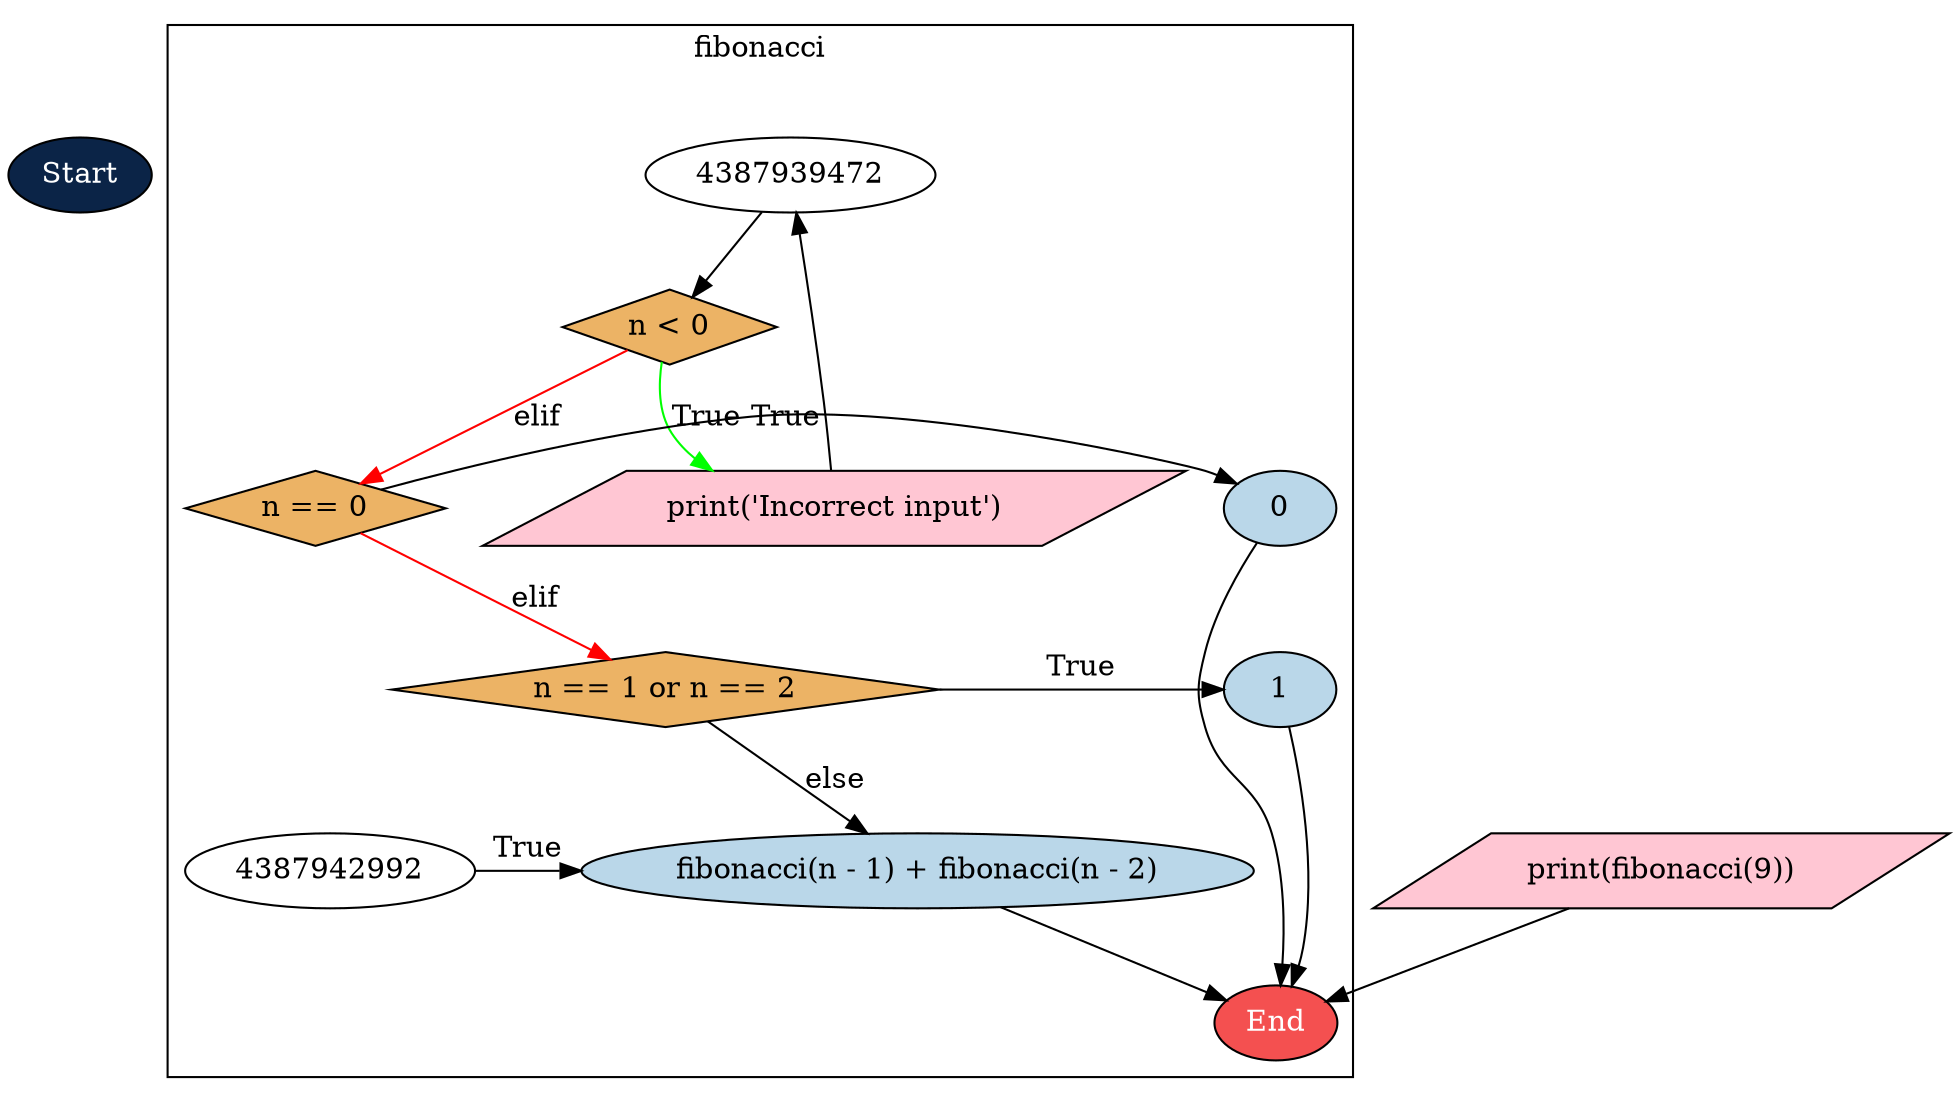 digraph my_graph {
bgcolor="white"
4387941968 [shape=ellipse] [label="Start"] [type="START"] [style=filled fillcolor="#0B2447" fontcolor=white]
4387939472
4387942352 [shape=diamond] [label="n < 0"] [type="CONDITIONS"] [style=filled fillcolor="#ECB365" fontcolor=black]
4387942480 [shape=parallelogram] [label="print('Incorrect input')"] [type="STATEMENT"] [style=filled fillcolor="#FFC6D3" fontcolor=black]
4387942672 [shape=diamond] [label="n == 0"] [type="CONDITIONS"] [style=filled fillcolor="#ECB365" fontcolor=black]
4387942416 [shape=ellipse] [label="0"] [type="RETURN"] [style=filled fillcolor="#BAD7E9" fontcolor=black]
4387942864 [shape=diamond] [label="n == 1 or n == 2"] [type="CONDITIONS"] [style=filled fillcolor="#ECB365" fontcolor=black]
4387942928 [shape=ellipse] [label="1"] [type="RETURN"] [style=filled fillcolor="#BAD7E9" fontcolor=black]

4387943056 [shape=ellipse] [label="fibonacci(n - 1) + fibonacci(n - 2)"] [type="RETURN"] [style=filled fillcolor="#BAD7E9" fontcolor=black]
4387943184 [shape=parallelogram] [label="print(fibonacci(9))"] [type="STATEMENT"] [style=filled fillcolor="#FFC6D3" fontcolor=black]
4387943376 [shape=ellipse] [label="End"] [type="END"] [style=filled fillcolor="#F45050" fontcolor=white]
subgraph cluster_fibonacci {
label = "fibonacci";
4387939472 -> 4387942352  [source = "@if_to_prev_node : ACNode(_info={'name': 'fibonacci', 'args': ['n']}, _type='DEF', _indent=0) ===> ACNode(_info={'conditions': ['n < 0'], 'type': 'IF'}, _type='CONDITIONS', _indent=4)"] ;

4387942352 -> 4387942672 [label = elif] [source = "@if_or_if_to_elif : ACNode(_info={'conditions': ['n < 0'], 'type': 'IF'}, _type='CONDITIONS', _indent=4) ===> ACNode(_info={'conditions': ['n == 0'], 'type': 'ELIF'}, _type='CONDITIONS', _indent=4)"] [color=red];

4387942672 -> 4387942864 [label = elif] [source = "@if_or_if_to_elif : ACNode(_info={'conditions': ['n == 0'], 'type': 'ELIF'}, _type='CONDITIONS', _indent=4) ===> ACNode(_info={'conditions': ['n == 1 or n == 2'], 'type': 'ELIF'}, _type='CONDITIONS', _indent=4)"] [color=red];

4387942480 -> 4387939472  [source = "@last_child_to_next_sibling : ACNode(_info={'type': 'METHOD', 'value': 'print('Incorrect input')'}, _type='STATEMENT', _indent=8) ===> ACNode(_info={'name': 'fibonacci', 'args': ['n']}, _type='DEF', _indent=0)"] ;
4387942352 -> 4387942480 [label = True] [source = "@parent_to_child : ACNode(_info={'conditions': ['n < 0'], 'type': 'IF'}, _type='CONDITIONS', _indent=4) ===> ACNode(_info={'type': 'METHOD', 'value': 'print('Incorrect input')'}, _type='STATEMENT', _indent=8)"] [color=green];
{rank = same; 4387942672; 4387942416;}

4387942416 -> 4387943376  [source = "@return_to_end : ACNode(_info={'name': '0'}, _type='RETURN', _indent=8) ===> {}"] ;

4387942672 -> 4387942416 [label = True] [source = "@return_2 : ACNode(_info={'conditions': ['n == 0'], 'type': 'ELIF'}, _type='CONDITIONS', _indent=4) ===> ACNode(_info={'name': '0'}, _type='RETURN', _indent=8)"] ;
{rank = same; 4387942864; 4387942928;}

4387942928 -> 4387943376  [source = "@return_to_end : ACNode(_info={'name': '1'}, _type='RETURN', _indent=8) ===> {}"] ;

4387942864 -> 4387942928 [label = True] [source = "@return_2 : ACNode(_info={'conditions': ['n == 1 or n == 2'], 'type': 'ELIF'}, _type='CONDITIONS', _indent=4) ===> ACNode(_info={'name': '1'}, _type='RETURN', _indent=8)"] ;
4387942864 -> 4387943056 [label = else] [source = " : ACNode(_info={'conditions': ['n == 1 or n == 2'], 'type': 'ELIF'}, _type='CONDITIONS', _indent=4) ===> ACNode(_info={'name': 'fibonacci(n - 1) + fibonacci(n - 2)'}, _type='RETURN', _indent=8)"] ;
{rank = same; 4387942992; 4387943056;}

4387943056 -> 4387943376  [source = "@return_to_end : ACNode(_info={'name': 'fibonacci(n - 1) + fibonacci(n - 2)'}, _type='RETURN', _indent=8) ===> {}"] ;

4387942992 -> 4387943056 [label = True] [source = "@return_2 : ACNode(_info={'type': 'ELSE'}, _type='CONDITIONS', _indent=4) ===> ACNode(_info={'name': 'fibonacci(n - 1) + fibonacci(n - 2)'}, _type='RETURN', _indent=8)"] ;
}4387943184 -> 4387943376  [source = "@prev_to_end : ACNode(_info={'type': 'METHOD', 'value': 'print(fibonacci(9))'}, _type='STATEMENT', _indent=0) ===> {}"] ;

}
